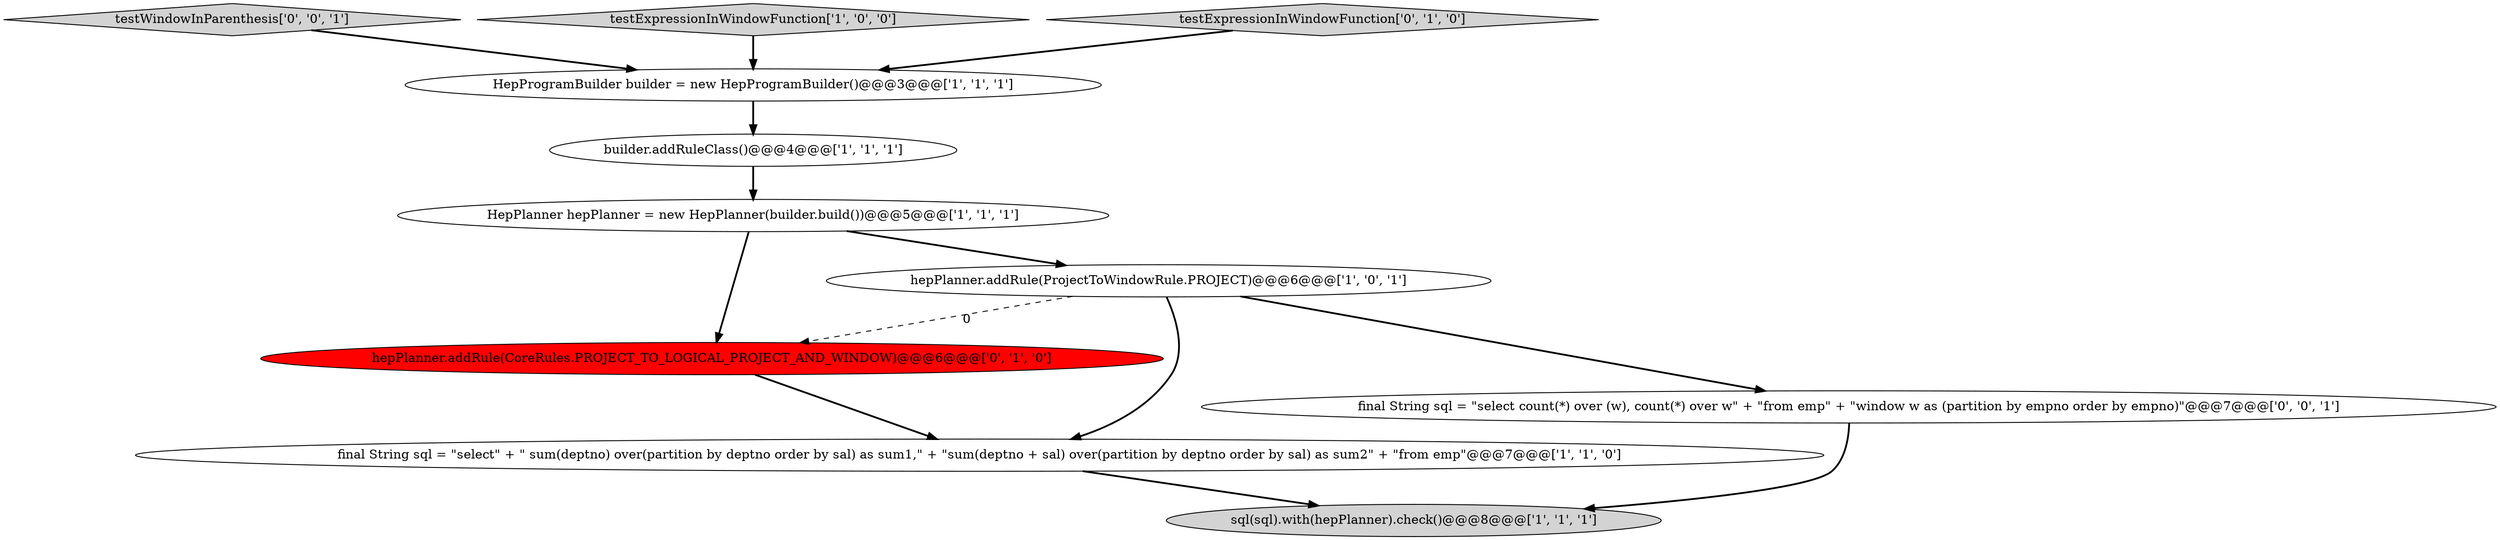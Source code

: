 digraph {
10 [style = filled, label = "testWindowInParenthesis['0', '0', '1']", fillcolor = lightgray, shape = diamond image = "AAA0AAABBB3BBB"];
7 [style = filled, label = "hepPlanner.addRule(CoreRules.PROJECT_TO_LOGICAL_PROJECT_AND_WINDOW)@@@6@@@['0', '1', '0']", fillcolor = red, shape = ellipse image = "AAA1AAABBB2BBB"];
4 [style = filled, label = "sql(sql).with(hepPlanner).check()@@@8@@@['1', '1', '1']", fillcolor = lightgray, shape = ellipse image = "AAA0AAABBB1BBB"];
2 [style = filled, label = "builder.addRuleClass()@@@4@@@['1', '1', '1']", fillcolor = white, shape = ellipse image = "AAA0AAABBB1BBB"];
3 [style = filled, label = "hepPlanner.addRule(ProjectToWindowRule.PROJECT)@@@6@@@['1', '0', '1']", fillcolor = white, shape = ellipse image = "AAA0AAABBB1BBB"];
6 [style = filled, label = "testExpressionInWindowFunction['1', '0', '0']", fillcolor = lightgray, shape = diamond image = "AAA0AAABBB1BBB"];
0 [style = filled, label = "final String sql = \"select\" + \" sum(deptno) over(partition by deptno order by sal) as sum1,\" + \"sum(deptno + sal) over(partition by deptno order by sal) as sum2\" + \"from emp\"@@@7@@@['1', '1', '0']", fillcolor = white, shape = ellipse image = "AAA0AAABBB1BBB"];
1 [style = filled, label = "HepProgramBuilder builder = new HepProgramBuilder()@@@3@@@['1', '1', '1']", fillcolor = white, shape = ellipse image = "AAA0AAABBB1BBB"];
9 [style = filled, label = "final String sql = \"select count(*) over (w), count(*) over w\" + \"from emp\" + \"window w as (partition by empno order by empno)\"@@@7@@@['0', '0', '1']", fillcolor = white, shape = ellipse image = "AAA0AAABBB3BBB"];
8 [style = filled, label = "testExpressionInWindowFunction['0', '1', '0']", fillcolor = lightgray, shape = diamond image = "AAA0AAABBB2BBB"];
5 [style = filled, label = "HepPlanner hepPlanner = new HepPlanner(builder.build())@@@5@@@['1', '1', '1']", fillcolor = white, shape = ellipse image = "AAA0AAABBB1BBB"];
5->3 [style = bold, label=""];
8->1 [style = bold, label=""];
6->1 [style = bold, label=""];
5->7 [style = bold, label=""];
3->9 [style = bold, label=""];
1->2 [style = bold, label=""];
7->0 [style = bold, label=""];
10->1 [style = bold, label=""];
0->4 [style = bold, label=""];
3->7 [style = dashed, label="0"];
3->0 [style = bold, label=""];
9->4 [style = bold, label=""];
2->5 [style = bold, label=""];
}
